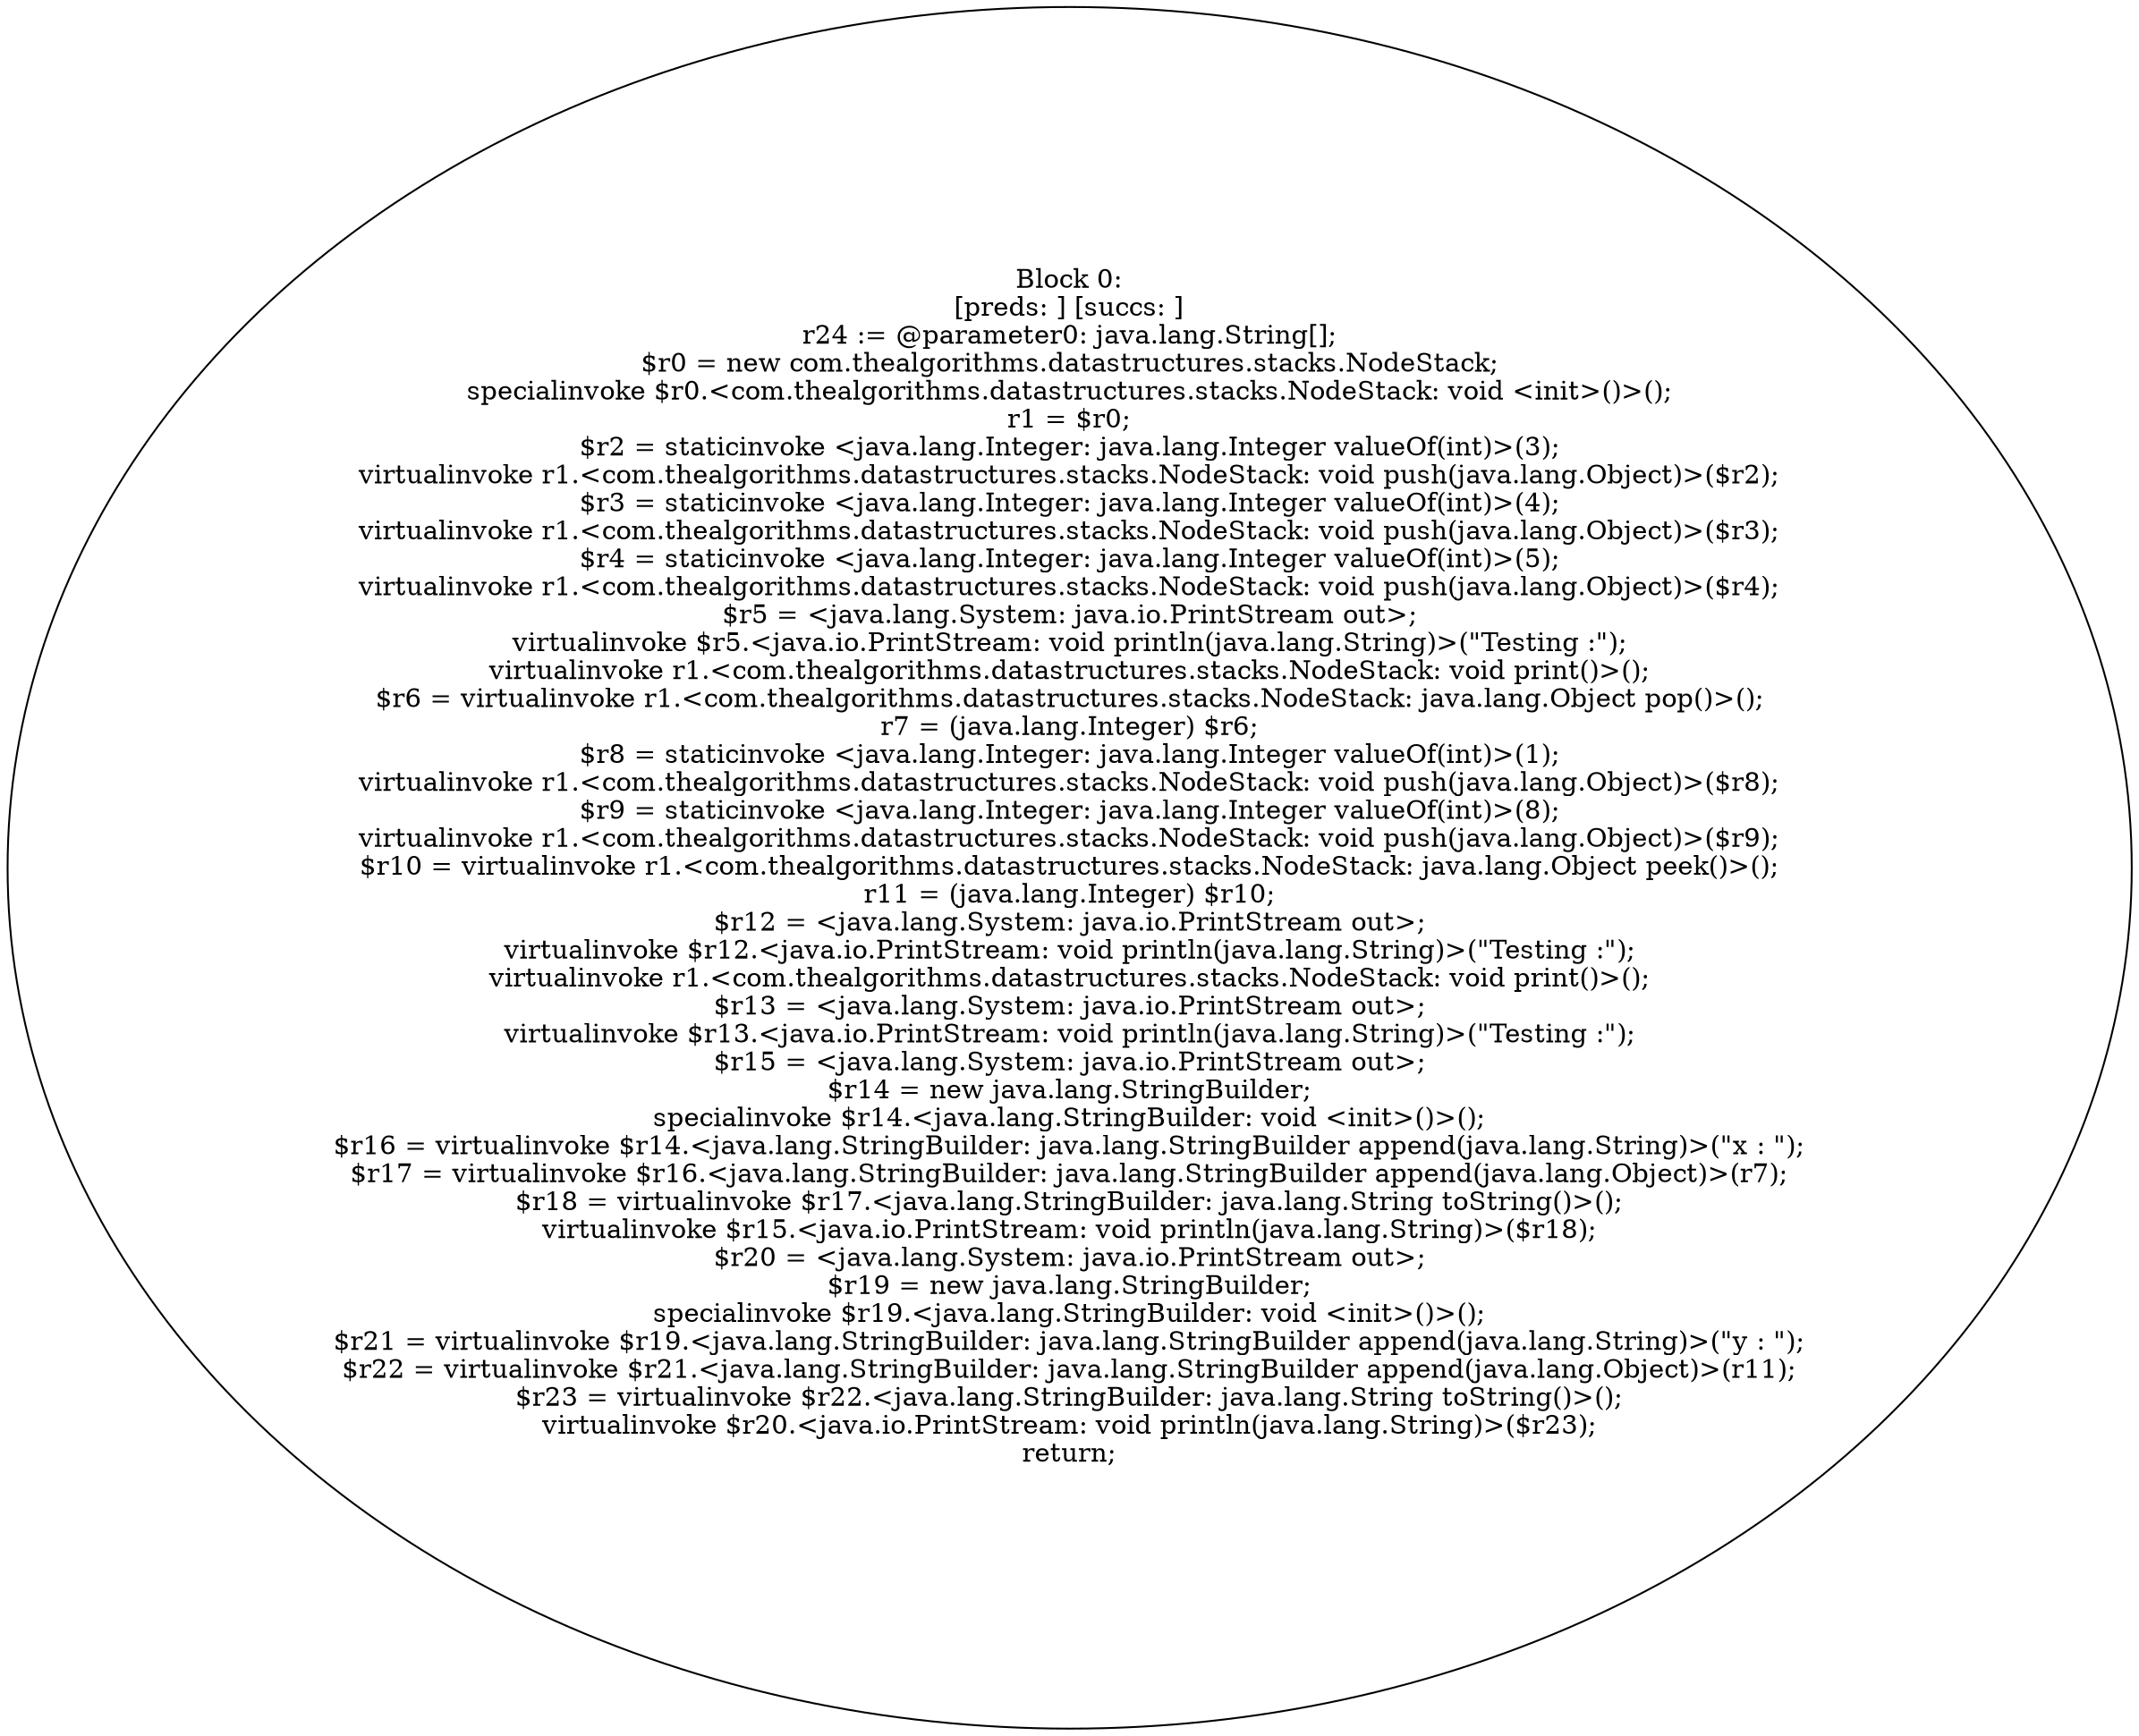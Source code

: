 digraph "unitGraph" {
    "Block 0:
[preds: ] [succs: ]
r24 := @parameter0: java.lang.String[];
$r0 = new com.thealgorithms.datastructures.stacks.NodeStack;
specialinvoke $r0.<com.thealgorithms.datastructures.stacks.NodeStack: void <init>()>();
r1 = $r0;
$r2 = staticinvoke <java.lang.Integer: java.lang.Integer valueOf(int)>(3);
virtualinvoke r1.<com.thealgorithms.datastructures.stacks.NodeStack: void push(java.lang.Object)>($r2);
$r3 = staticinvoke <java.lang.Integer: java.lang.Integer valueOf(int)>(4);
virtualinvoke r1.<com.thealgorithms.datastructures.stacks.NodeStack: void push(java.lang.Object)>($r3);
$r4 = staticinvoke <java.lang.Integer: java.lang.Integer valueOf(int)>(5);
virtualinvoke r1.<com.thealgorithms.datastructures.stacks.NodeStack: void push(java.lang.Object)>($r4);
$r5 = <java.lang.System: java.io.PrintStream out>;
virtualinvoke $r5.<java.io.PrintStream: void println(java.lang.String)>(\"Testing :\");
virtualinvoke r1.<com.thealgorithms.datastructures.stacks.NodeStack: void print()>();
$r6 = virtualinvoke r1.<com.thealgorithms.datastructures.stacks.NodeStack: java.lang.Object pop()>();
r7 = (java.lang.Integer) $r6;
$r8 = staticinvoke <java.lang.Integer: java.lang.Integer valueOf(int)>(1);
virtualinvoke r1.<com.thealgorithms.datastructures.stacks.NodeStack: void push(java.lang.Object)>($r8);
$r9 = staticinvoke <java.lang.Integer: java.lang.Integer valueOf(int)>(8);
virtualinvoke r1.<com.thealgorithms.datastructures.stacks.NodeStack: void push(java.lang.Object)>($r9);
$r10 = virtualinvoke r1.<com.thealgorithms.datastructures.stacks.NodeStack: java.lang.Object peek()>();
r11 = (java.lang.Integer) $r10;
$r12 = <java.lang.System: java.io.PrintStream out>;
virtualinvoke $r12.<java.io.PrintStream: void println(java.lang.String)>(\"Testing :\");
virtualinvoke r1.<com.thealgorithms.datastructures.stacks.NodeStack: void print()>();
$r13 = <java.lang.System: java.io.PrintStream out>;
virtualinvoke $r13.<java.io.PrintStream: void println(java.lang.String)>(\"Testing :\");
$r15 = <java.lang.System: java.io.PrintStream out>;
$r14 = new java.lang.StringBuilder;
specialinvoke $r14.<java.lang.StringBuilder: void <init>()>();
$r16 = virtualinvoke $r14.<java.lang.StringBuilder: java.lang.StringBuilder append(java.lang.String)>(\"x : \");
$r17 = virtualinvoke $r16.<java.lang.StringBuilder: java.lang.StringBuilder append(java.lang.Object)>(r7);
$r18 = virtualinvoke $r17.<java.lang.StringBuilder: java.lang.String toString()>();
virtualinvoke $r15.<java.io.PrintStream: void println(java.lang.String)>($r18);
$r20 = <java.lang.System: java.io.PrintStream out>;
$r19 = new java.lang.StringBuilder;
specialinvoke $r19.<java.lang.StringBuilder: void <init>()>();
$r21 = virtualinvoke $r19.<java.lang.StringBuilder: java.lang.StringBuilder append(java.lang.String)>(\"y : \");
$r22 = virtualinvoke $r21.<java.lang.StringBuilder: java.lang.StringBuilder append(java.lang.Object)>(r11);
$r23 = virtualinvoke $r22.<java.lang.StringBuilder: java.lang.String toString()>();
virtualinvoke $r20.<java.io.PrintStream: void println(java.lang.String)>($r23);
return;
"
}
